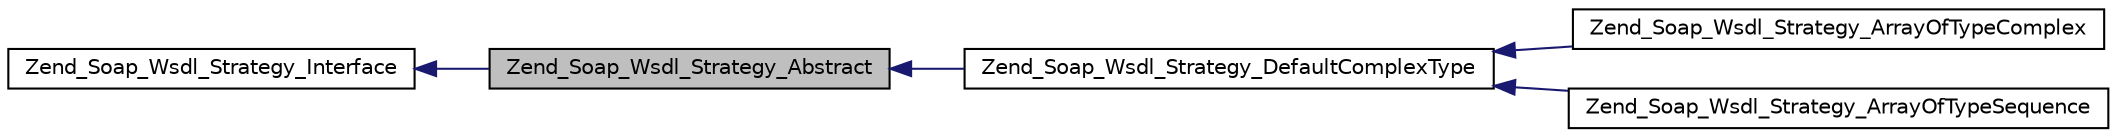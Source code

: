 digraph G
{
  edge [fontname="Helvetica",fontsize="10",labelfontname="Helvetica",labelfontsize="10"];
  node [fontname="Helvetica",fontsize="10",shape=record];
  rankdir="LR";
  Node1 [label="Zend_Soap_Wsdl_Strategy_Abstract",height=0.2,width=0.4,color="black", fillcolor="grey75", style="filled" fontcolor="black"];
  Node2 -> Node1 [dir="back",color="midnightblue",fontsize="10",style="solid",fontname="Helvetica"];
  Node2 [label="Zend_Soap_Wsdl_Strategy_Interface",height=0.2,width=0.4,color="black", fillcolor="white", style="filled",URL="$interface_zend___soap___wsdl___strategy___interface.html"];
  Node1 -> Node3 [dir="back",color="midnightblue",fontsize="10",style="solid",fontname="Helvetica"];
  Node3 [label="Zend_Soap_Wsdl_Strategy_DefaultComplexType",height=0.2,width=0.4,color="black", fillcolor="white", style="filled",URL="$class_zend___soap___wsdl___strategy___default_complex_type.html"];
  Node3 -> Node4 [dir="back",color="midnightblue",fontsize="10",style="solid",fontname="Helvetica"];
  Node4 [label="Zend_Soap_Wsdl_Strategy_ArrayOfTypeComplex",height=0.2,width=0.4,color="black", fillcolor="white", style="filled",URL="$class_zend___soap___wsdl___strategy___array_of_type_complex.html"];
  Node3 -> Node5 [dir="back",color="midnightblue",fontsize="10",style="solid",fontname="Helvetica"];
  Node5 [label="Zend_Soap_Wsdl_Strategy_ArrayOfTypeSequence",height=0.2,width=0.4,color="black", fillcolor="white", style="filled",URL="$class_zend___soap___wsdl___strategy___array_of_type_sequence.html"];
}
